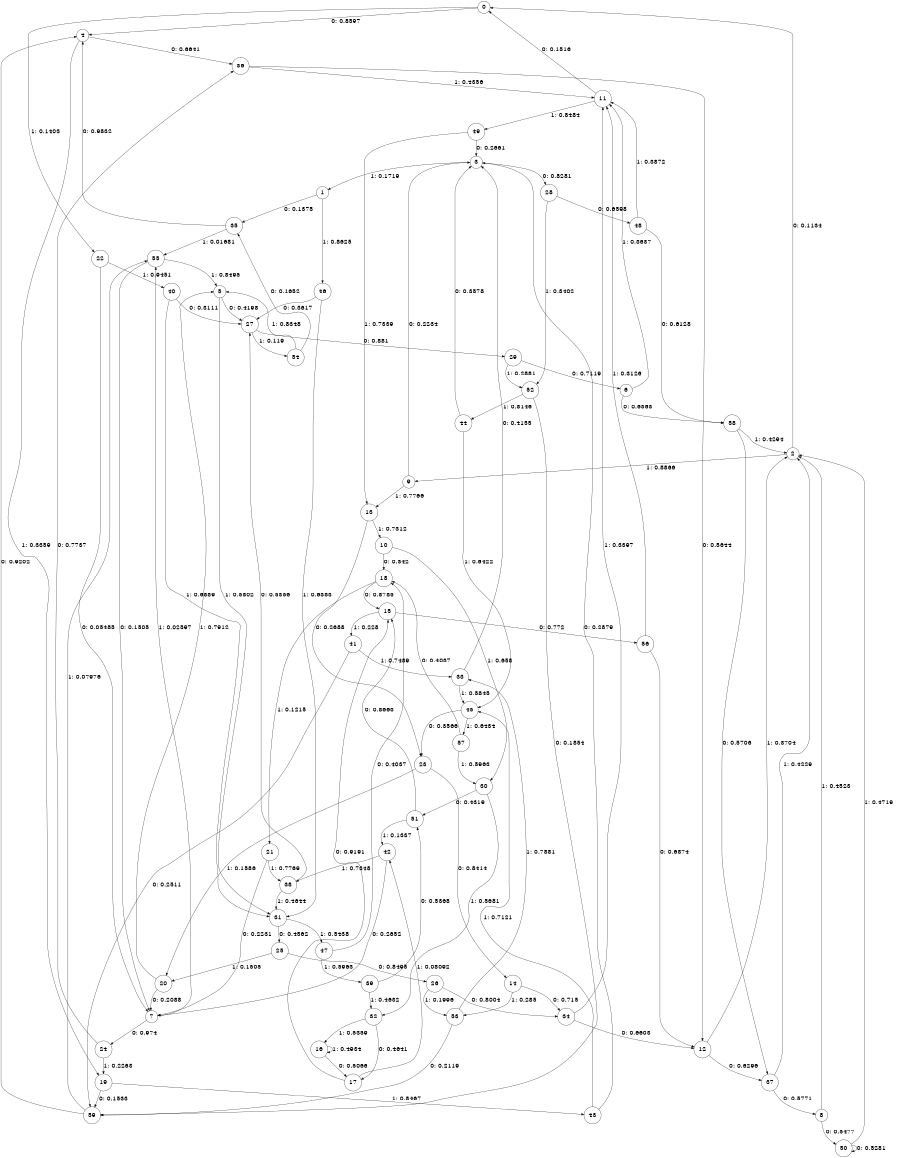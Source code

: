 digraph "ch9concat_phase3_L7" {
size = "6,8.5";
ratio = "fill";
node [shape = circle];
node [fontsize = 24];
edge [fontsize = 24];
0 -> 4 [label = "0: 0.8597   "];
0 -> 22 [label = "1: 0.1403   "];
1 -> 35 [label = "0: 0.1375   "];
1 -> 46 [label = "1: 0.8625   "];
2 -> 0 [label = "0: 0.1134   "];
2 -> 9 [label = "1: 0.8866   "];
3 -> 28 [label = "0: 0.8281   "];
3 -> 1 [label = "1: 0.1719   "];
4 -> 36 [label = "0: 0.6641   "];
4 -> 19 [label = "1: 0.3359   "];
5 -> 27 [label = "0: 0.4198   "];
5 -> 31 [label = "1: 0.5802   "];
6 -> 58 [label = "0: 0.6363   "];
6 -> 11 [label = "1: 0.3637   "];
7 -> 24 [label = "0: 0.974    "];
7 -> 55 [label = "1: 0.02597  "];
8 -> 50 [label = "0: 0.5477   "];
8 -> 2 [label = "1: 0.4523   "];
9 -> 3 [label = "0: 0.2234   "];
9 -> 13 [label = "1: 0.7766   "];
10 -> 18 [label = "0: 0.342    "];
10 -> 30 [label = "1: 0.658    "];
11 -> 0 [label = "0: 0.1516   "];
11 -> 49 [label = "1: 0.8484   "];
12 -> 37 [label = "0: 0.6296   "];
12 -> 2 [label = "1: 0.3704   "];
13 -> 23 [label = "0: 0.2688   "];
13 -> 10 [label = "1: 0.7312   "];
14 -> 34 [label = "0: 0.715    "];
14 -> 53 [label = "1: 0.285    "];
15 -> 56 [label = "0: 0.772    "];
15 -> 41 [label = "1: 0.228    "];
16 -> 17 [label = "0: 0.5066   "];
16 -> 16 [label = "1: 0.4934   "];
17 -> 15 [label = "0: 0.9191   "];
17 -> 42 [label = "1: 0.08092  "];
18 -> 15 [label = "0: 0.8785   "];
18 -> 21 [label = "1: 0.1215   "];
19 -> 59 [label = "0: 0.1533   "];
19 -> 43 [label = "1: 0.8467   "];
20 -> 7 [label = "0: 0.2088   "];
20 -> 5 [label = "1: 0.7912   "];
21 -> 7 [label = "0: 0.2231   "];
21 -> 38 [label = "1: 0.7769   "];
22 -> 7 [label = "0: 0.05485  "];
22 -> 40 [label = "1: 0.9451   "];
23 -> 14 [label = "0: 0.8414   "];
23 -> 20 [label = "1: 0.1586   "];
24 -> 36 [label = "0: 0.7737   "];
24 -> 19 [label = "1: 0.2263   "];
25 -> 26 [label = "0: 0.8495   "];
25 -> 20 [label = "1: 0.1505   "];
26 -> 34 [label = "0: 0.8004   "];
26 -> 53 [label = "1: 0.1996   "];
27 -> 29 [label = "0: 0.881    "];
27 -> 54 [label = "1: 0.119    "];
28 -> 48 [label = "0: 0.6598   "];
28 -> 52 [label = "1: 0.3402   "];
29 -> 6 [label = "0: 0.7119   "];
29 -> 52 [label = "1: 0.2881   "];
30 -> 51 [label = "0: 0.4319   "];
30 -> 32 [label = "1: 0.5681   "];
31 -> 25 [label = "0: 0.4562   "];
31 -> 47 [label = "1: 0.5438   "];
32 -> 17 [label = "0: 0.4641   "];
32 -> 16 [label = "1: 0.5359   "];
33 -> 3 [label = "0: 0.4155   "];
33 -> 45 [label = "1: 0.5845   "];
34 -> 12 [label = "0: 0.6603   "];
34 -> 11 [label = "1: 0.3397   "];
35 -> 4 [label = "0: 0.9832   "];
35 -> 55 [label = "1: 0.01681  "];
36 -> 12 [label = "0: 0.5644   "];
36 -> 11 [label = "1: 0.4356   "];
37 -> 8 [label = "0: 0.5771   "];
37 -> 2 [label = "1: 0.4229   "];
38 -> 27 [label = "0: 0.5356   "];
38 -> 31 [label = "1: 0.4644   "];
39 -> 51 [label = "0: 0.5368   "];
39 -> 32 [label = "1: 0.4632   "];
40 -> 27 [label = "0: 0.3111   "];
40 -> 31 [label = "1: 0.6889   "];
41 -> 59 [label = "0: 0.2511   "];
41 -> 33 [label = "1: 0.7489   "];
42 -> 7 [label = "0: 0.2652   "];
42 -> 38 [label = "1: 0.7348   "];
43 -> 3 [label = "0: 0.2879   "];
43 -> 45 [label = "1: 0.7121   "];
44 -> 3 [label = "0: 0.3578   "];
44 -> 45 [label = "1: 0.6422   "];
45 -> 23 [label = "0: 0.3566   "];
45 -> 57 [label = "1: 0.6434   "];
46 -> 27 [label = "0: 0.3617   "];
46 -> 31 [label = "1: 0.6383   "];
47 -> 18 [label = "0: 0.4037   "];
47 -> 39 [label = "1: 0.5963   "];
48 -> 58 [label = "0: 0.6128   "];
48 -> 11 [label = "1: 0.3872   "];
49 -> 3 [label = "0: 0.2661   "];
49 -> 13 [label = "1: 0.7339   "];
50 -> 50 [label = "0: 0.5281   "];
50 -> 2 [label = "1: 0.4719   "];
51 -> 15 [label = "0: 0.8663   "];
51 -> 42 [label = "1: 0.1337   "];
52 -> 59 [label = "0: 0.1854   "];
52 -> 44 [label = "1: 0.8146   "];
53 -> 59 [label = "0: 0.2119   "];
53 -> 33 [label = "1: 0.7881   "];
54 -> 35 [label = "0: 0.1652   "];
54 -> 5 [label = "1: 0.8348   "];
55 -> 7 [label = "0: 0.1505   "];
55 -> 5 [label = "1: 0.8495   "];
56 -> 12 [label = "0: 0.6874   "];
56 -> 11 [label = "1: 0.3126   "];
57 -> 18 [label = "0: 0.4037   "];
57 -> 30 [label = "1: 0.5963   "];
58 -> 37 [label = "0: 0.5706   "];
58 -> 2 [label = "1: 0.4294   "];
59 -> 4 [label = "0: 0.9202   "];
59 -> 55 [label = "1: 0.07976  "];
}